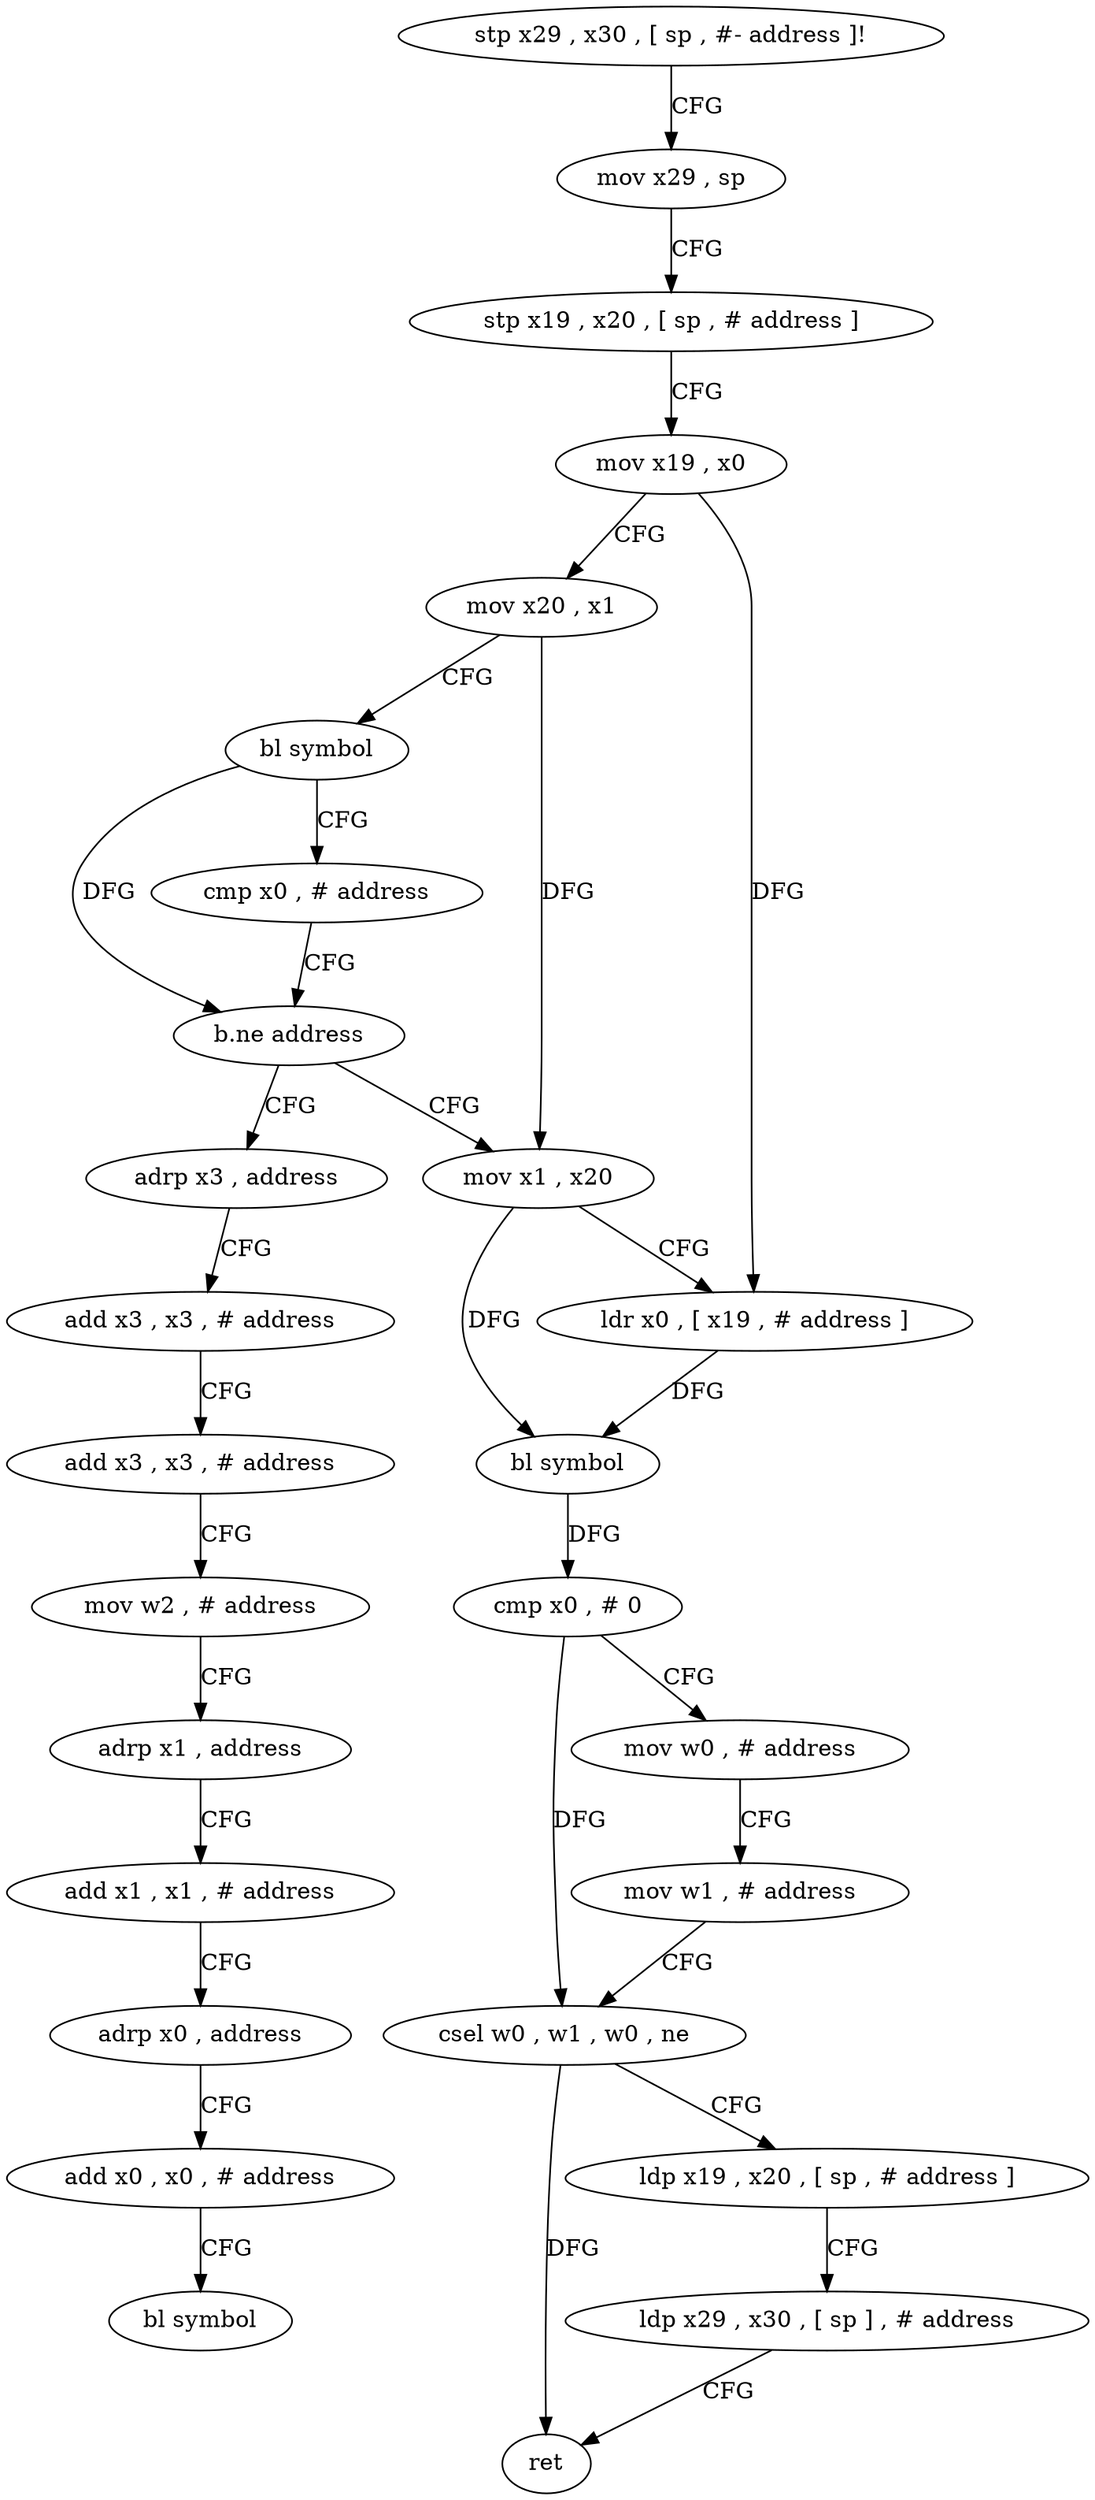 digraph "func" {
"4206236" [label = "stp x29 , x30 , [ sp , #- address ]!" ]
"4206240" [label = "mov x29 , sp" ]
"4206244" [label = "stp x19 , x20 , [ sp , # address ]" ]
"4206248" [label = "mov x19 , x0" ]
"4206252" [label = "mov x20 , x1" ]
"4206256" [label = "bl symbol" ]
"4206260" [label = "cmp x0 , # address" ]
"4206264" [label = "b.ne address" ]
"4206308" [label = "adrp x3 , address" ]
"4206268" [label = "mov x1 , x20" ]
"4206312" [label = "add x3 , x3 , # address" ]
"4206316" [label = "add x3 , x3 , # address" ]
"4206320" [label = "mov w2 , # address" ]
"4206324" [label = "adrp x1 , address" ]
"4206328" [label = "add x1 , x1 , # address" ]
"4206332" [label = "adrp x0 , address" ]
"4206336" [label = "add x0 , x0 , # address" ]
"4206340" [label = "bl symbol" ]
"4206272" [label = "ldr x0 , [ x19 , # address ]" ]
"4206276" [label = "bl symbol" ]
"4206280" [label = "cmp x0 , # 0" ]
"4206284" [label = "mov w0 , # address" ]
"4206288" [label = "mov w1 , # address" ]
"4206292" [label = "csel w0 , w1 , w0 , ne" ]
"4206296" [label = "ldp x19 , x20 , [ sp , # address ]" ]
"4206300" [label = "ldp x29 , x30 , [ sp ] , # address" ]
"4206304" [label = "ret" ]
"4206236" -> "4206240" [ label = "CFG" ]
"4206240" -> "4206244" [ label = "CFG" ]
"4206244" -> "4206248" [ label = "CFG" ]
"4206248" -> "4206252" [ label = "CFG" ]
"4206248" -> "4206272" [ label = "DFG" ]
"4206252" -> "4206256" [ label = "CFG" ]
"4206252" -> "4206268" [ label = "DFG" ]
"4206256" -> "4206260" [ label = "CFG" ]
"4206256" -> "4206264" [ label = "DFG" ]
"4206260" -> "4206264" [ label = "CFG" ]
"4206264" -> "4206308" [ label = "CFG" ]
"4206264" -> "4206268" [ label = "CFG" ]
"4206308" -> "4206312" [ label = "CFG" ]
"4206268" -> "4206272" [ label = "CFG" ]
"4206268" -> "4206276" [ label = "DFG" ]
"4206312" -> "4206316" [ label = "CFG" ]
"4206316" -> "4206320" [ label = "CFG" ]
"4206320" -> "4206324" [ label = "CFG" ]
"4206324" -> "4206328" [ label = "CFG" ]
"4206328" -> "4206332" [ label = "CFG" ]
"4206332" -> "4206336" [ label = "CFG" ]
"4206336" -> "4206340" [ label = "CFG" ]
"4206272" -> "4206276" [ label = "DFG" ]
"4206276" -> "4206280" [ label = "DFG" ]
"4206280" -> "4206284" [ label = "CFG" ]
"4206280" -> "4206292" [ label = "DFG" ]
"4206284" -> "4206288" [ label = "CFG" ]
"4206288" -> "4206292" [ label = "CFG" ]
"4206292" -> "4206296" [ label = "CFG" ]
"4206292" -> "4206304" [ label = "DFG" ]
"4206296" -> "4206300" [ label = "CFG" ]
"4206300" -> "4206304" [ label = "CFG" ]
}
